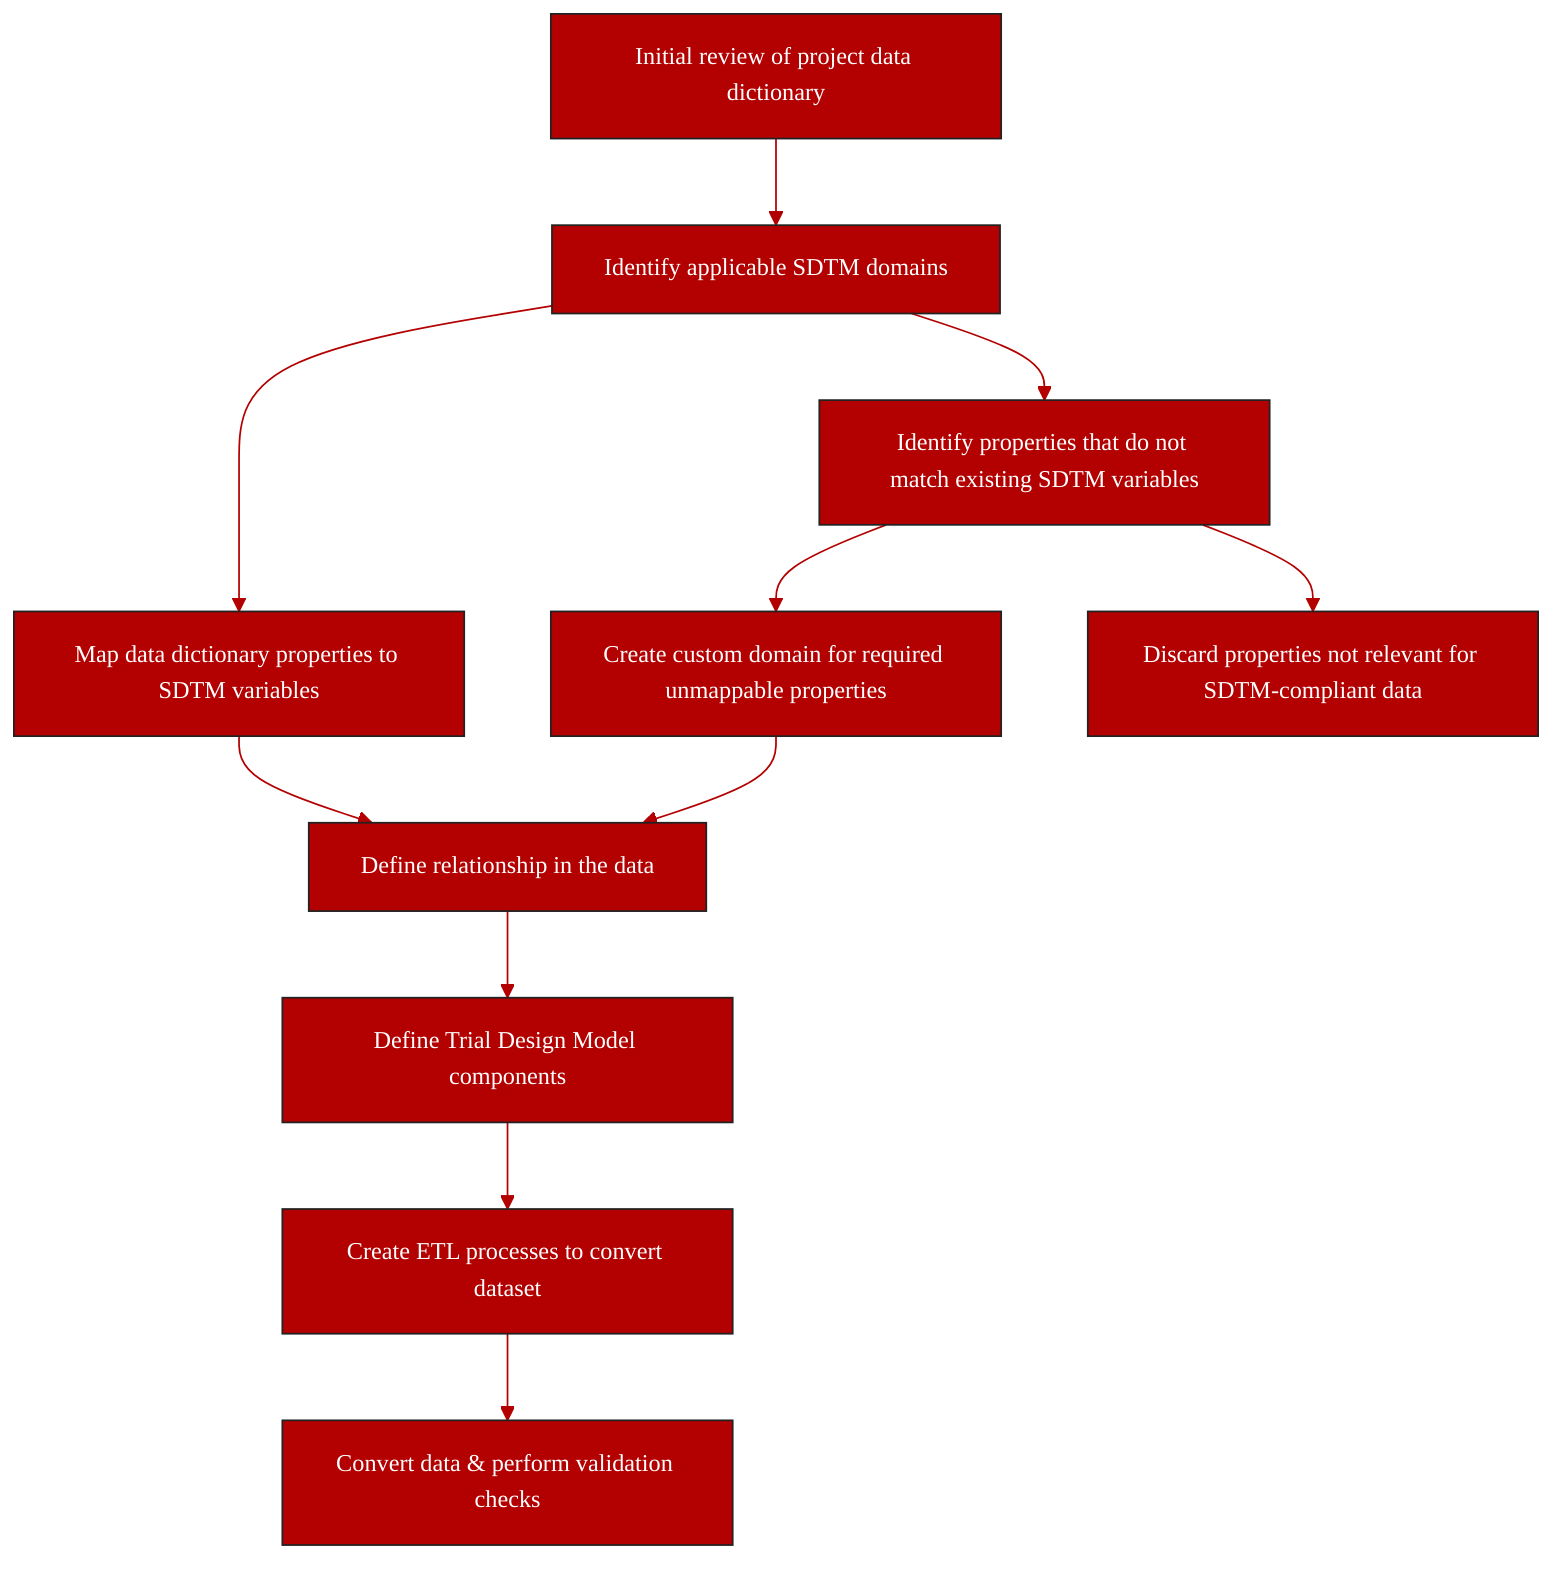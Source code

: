 graph TD
    step1[Initial review of project data dictionary]:::box --> step2[Identify applicable SDTM domains]:::box
    step2 --> step3[Map data dictionary properties to SDTM variables]:::box
    step2 --> step4[Identify properties that do not match existing SDTM variables]:::box
    step4 --> step5[Create custom domain for required unmappable properties]:::box
    step4 --> step6[Discard properties not relevant for SDTM-compliant data]:::box
    step3 --> step7[Define relationship in the data]:::box
    step5 --> step7
    step7 --> step8[Define Trial Design Model components]:::box
    step8 --> step9[Create ETL processes to convert dataset]:::box
    step9 --> step10[Convert data & perform validation checks]:::box

       classDef box font-family:avenir,font-size:14px,fill:#B30000,stroke:#222,color:#fff,stroke-width:1px
       linkStyle 0,1,2,3,4,5,6,7,8,9 stroke:#B30000,stroke-width:1px,color:#B30000,font-family:avenir